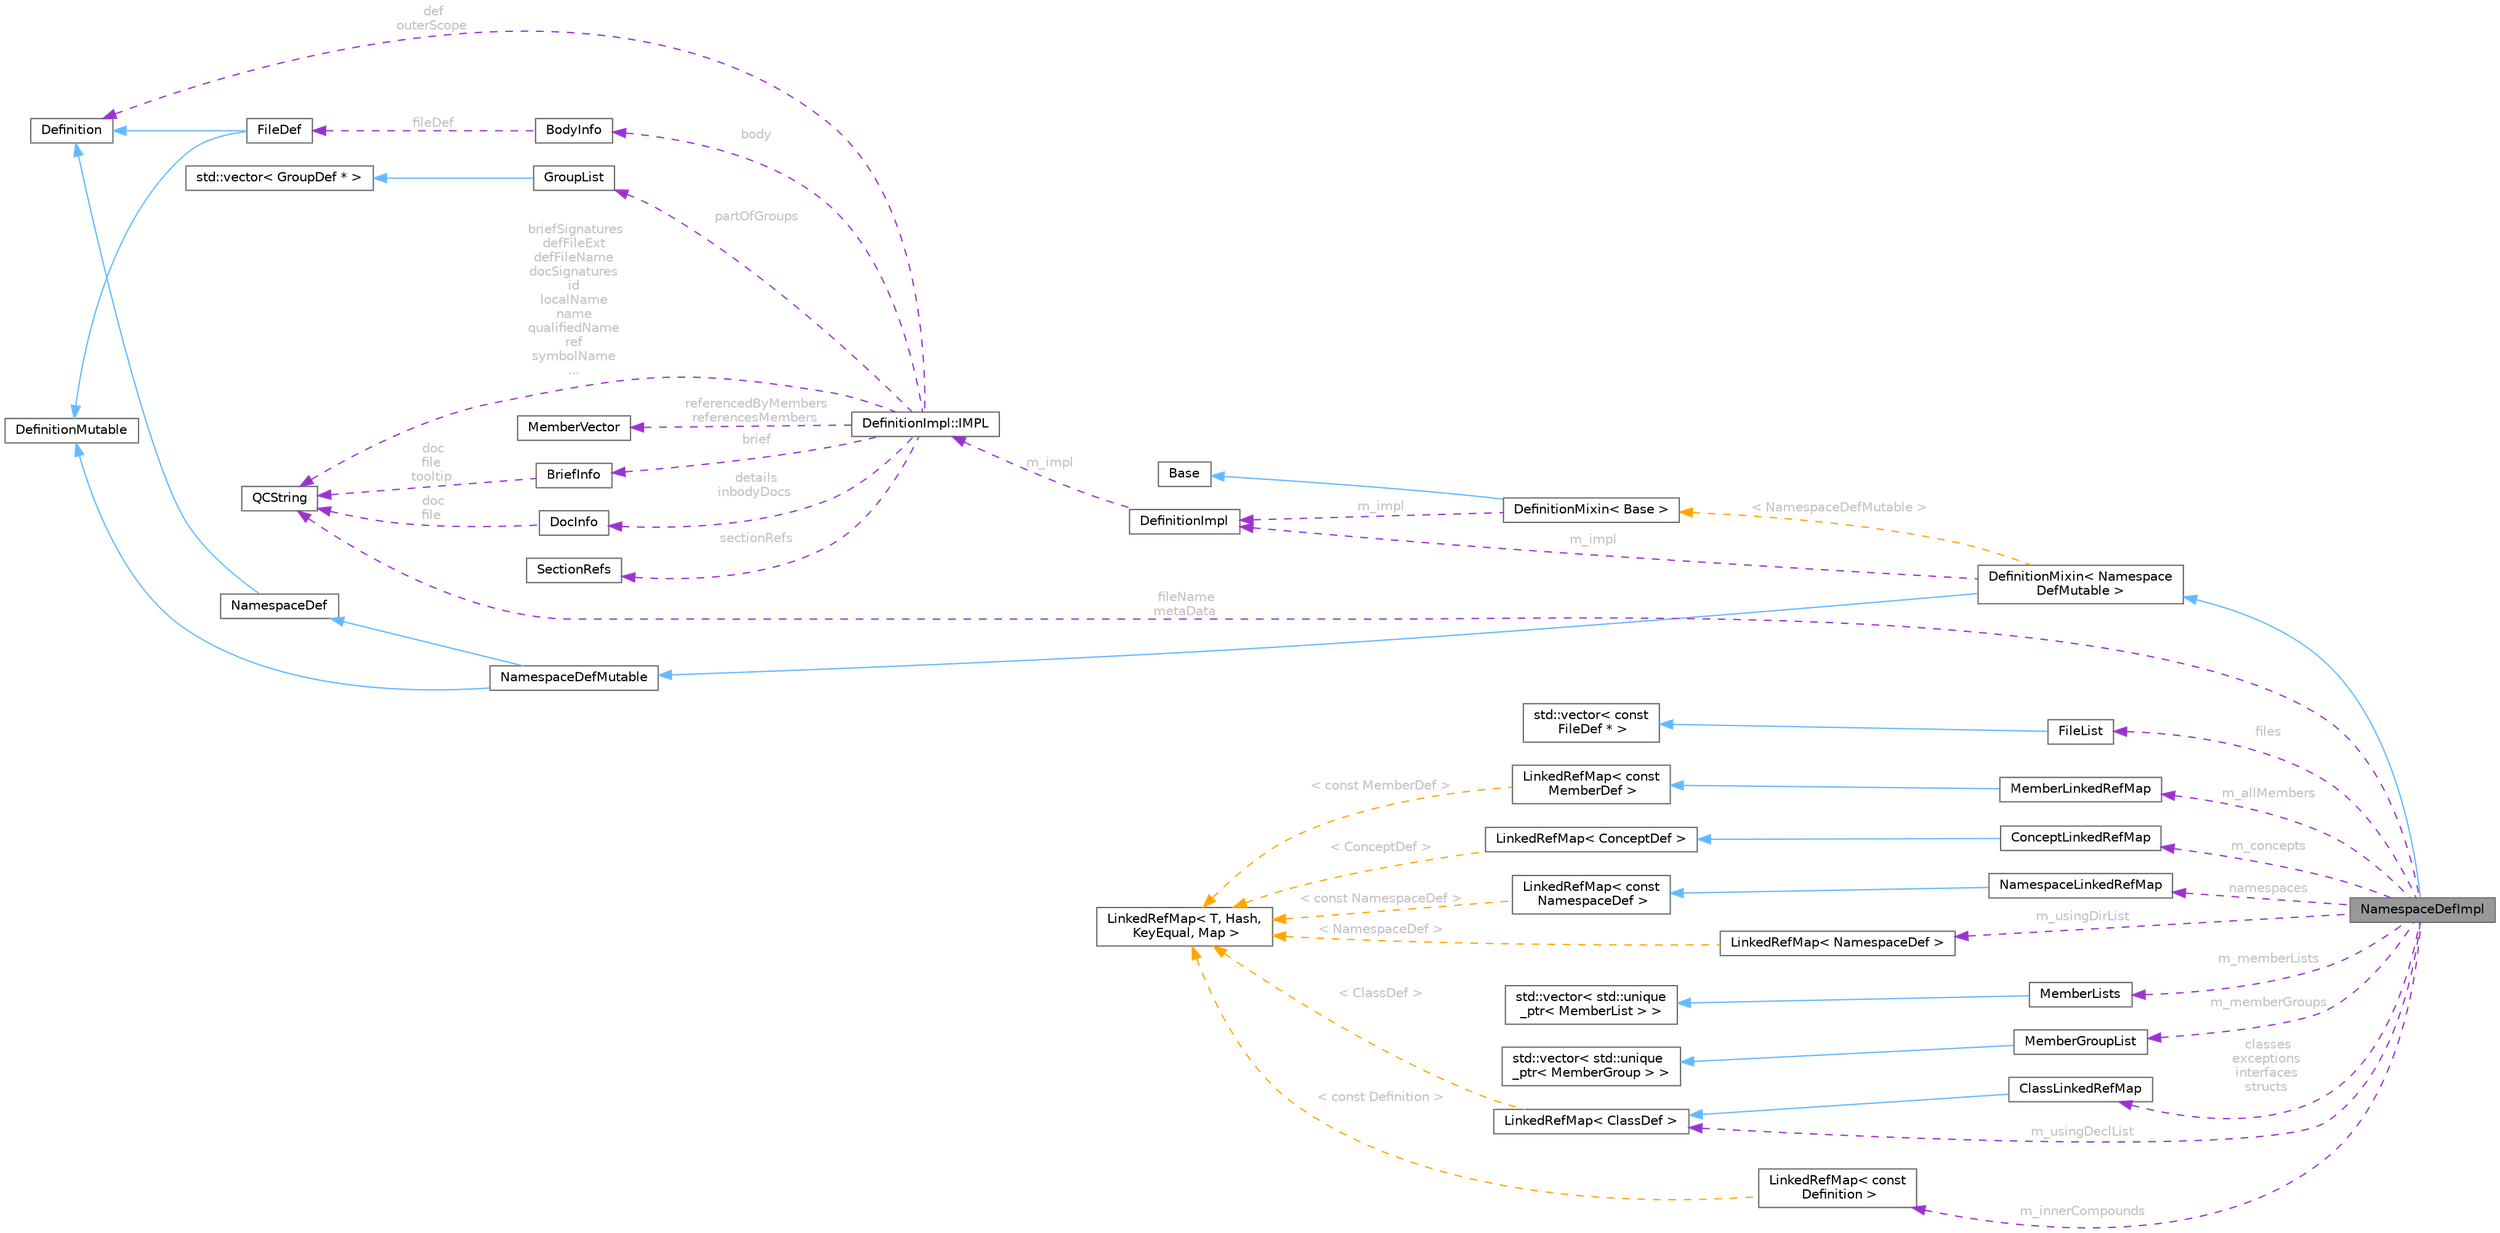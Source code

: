 digraph "NamespaceDefImpl"
{
 // INTERACTIVE_SVG=YES
 // LATEX_PDF_SIZE
  bgcolor="transparent";
  edge [fontname=Helvetica,fontsize=10,labelfontname=Helvetica,labelfontsize=10];
  node [fontname=Helvetica,fontsize=10,shape=box,height=0.2,width=0.4];
  rankdir="LR";
  Node1 [id="Node000001",label="NamespaceDefImpl",height=0.2,width=0.4,color="gray40", fillcolor="grey60", style="filled", fontcolor="black",tooltip=" "];
  Node2 -> Node1 [id="edge1_Node000001_Node000002",dir="back",color="steelblue1",style="solid",tooltip=" "];
  Node2 [id="Node000002",label="DefinitionMixin\< Namespace\lDefMutable \>",height=0.2,width=0.4,color="gray40", fillcolor="white", style="filled",URL="$dd/d10/class_definition_mixin.html",tooltip=" "];
  Node3 -> Node2 [id="edge2_Node000002_Node000003",dir="back",color="steelblue1",style="solid",tooltip=" "];
  Node3 [id="Node000003",label="NamespaceDefMutable",height=0.2,width=0.4,color="gray40", fillcolor="white", style="filled",URL="$dd/dd5/class_namespace_def_mutable.html",tooltip=" "];
  Node4 -> Node3 [id="edge3_Node000003_Node000004",dir="back",color="steelblue1",style="solid",tooltip=" "];
  Node4 [id="Node000004",label="DefinitionMutable",height=0.2,width=0.4,color="gray40", fillcolor="white", style="filled",URL="$d0/d46/class_definition_mutable.html",tooltip=" "];
  Node5 -> Node3 [id="edge4_Node000003_Node000005",dir="back",color="steelblue1",style="solid",tooltip=" "];
  Node5 [id="Node000005",label="NamespaceDef",height=0.2,width=0.4,color="gray40", fillcolor="white", style="filled",URL="$d0/d07/class_namespace_def.html",tooltip="An abstract interface of a namespace symbol."];
  Node6 -> Node5 [id="edge5_Node000005_Node000006",dir="back",color="steelblue1",style="solid",tooltip=" "];
  Node6 [id="Node000006",label="Definition",height=0.2,width=0.4,color="gray40", fillcolor="white", style="filled",URL="$d5/dcc/class_definition.html",tooltip="The common base class of all entity definitions found in the sources."];
  Node7 -> Node2 [id="edge6_Node000002_Node000007",dir="back",color="darkorchid3",style="dashed",tooltip=" ",label=" m_impl",fontcolor="grey" ];
  Node7 [id="Node000007",label="DefinitionImpl",height=0.2,width=0.4,color="gray40", fillcolor="white", style="filled",URL="$d3/ddf/class_definition_impl.html",tooltip=" "];
  Node8 -> Node7 [id="edge7_Node000007_Node000008",dir="back",color="darkorchid3",style="dashed",tooltip=" ",label=" m_impl",fontcolor="grey" ];
  Node8 [id="Node000008",label="DefinitionImpl::IMPL",height=0.2,width=0.4,color="gray40", fillcolor="white", style="filled",URL="$dd/d50/class_definition_impl_1_1_i_m_p_l.html",tooltip="Private data associated with a Symbol DefinitionImpl object."];
  Node6 -> Node8 [id="edge8_Node000008_Node000006",dir="back",color="darkorchid3",style="dashed",tooltip=" ",label=" def\nouterScope",fontcolor="grey" ];
  Node9 -> Node8 [id="edge9_Node000008_Node000009",dir="back",color="darkorchid3",style="dashed",tooltip=" ",label=" sectionRefs",fontcolor="grey" ];
  Node9 [id="Node000009",label="SectionRefs",height=0.2,width=0.4,color="gray40", fillcolor="white", style="filled",URL="$d1/df9/class_section_refs.html",tooltip="class that represents a list of constant references to sections."];
  Node10 -> Node8 [id="edge10_Node000008_Node000010",dir="back",color="darkorchid3",style="dashed",tooltip=" ",label=" partOfGroups",fontcolor="grey" ];
  Node10 [id="Node000010",label="GroupList",height=0.2,width=0.4,color="gray40", fillcolor="white", style="filled",URL="$d3/d3b/class_group_list.html",tooltip=" "];
  Node11 -> Node10 [id="edge11_Node000010_Node000011",dir="back",color="steelblue1",style="solid",tooltip=" "];
  Node11 [id="Node000011",label="std::vector\< GroupDef * \>",height=0.2,width=0.4,color="gray40", fillcolor="white", style="filled",tooltip=" "];
  Node12 -> Node8 [id="edge12_Node000008_Node000012",dir="back",color="darkorchid3",style="dashed",tooltip=" ",label=" details\ninbodyDocs",fontcolor="grey" ];
  Node12 [id="Node000012",label="DocInfo",height=0.2,width=0.4,color="gray40", fillcolor="white", style="filled",URL="$d7/dd5/struct_doc_info.html",tooltip="Data associated with a detailed description."];
  Node13 -> Node12 [id="edge13_Node000012_Node000013",dir="back",color="darkorchid3",style="dashed",tooltip=" ",label=" doc\nfile",fontcolor="grey" ];
  Node13 [id="Node000013",label="QCString",height=0.2,width=0.4,color="gray40", fillcolor="white", style="filled",URL="$d9/d45/class_q_c_string.html",tooltip="This is an alternative implementation of QCString."];
  Node14 -> Node8 [id="edge14_Node000008_Node000014",dir="back",color="darkorchid3",style="dashed",tooltip=" ",label=" brief",fontcolor="grey" ];
  Node14 [id="Node000014",label="BriefInfo",height=0.2,width=0.4,color="gray40", fillcolor="white", style="filled",URL="$d0/da7/struct_brief_info.html",tooltip="Data associated with a brief description."];
  Node13 -> Node14 [id="edge15_Node000014_Node000013",dir="back",color="darkorchid3",style="dashed",tooltip=" ",label=" doc\nfile\ntooltip",fontcolor="grey" ];
  Node15 -> Node8 [id="edge16_Node000008_Node000015",dir="back",color="darkorchid3",style="dashed",tooltip=" ",label=" body",fontcolor="grey" ];
  Node15 [id="Node000015",label="BodyInfo",height=0.2,width=0.4,color="gray40", fillcolor="white", style="filled",URL="$db/dab/struct_body_info.html",tooltip="Data associated with description found in the body."];
  Node16 -> Node15 [id="edge17_Node000015_Node000016",dir="back",color="darkorchid3",style="dashed",tooltip=" ",label=" fileDef",fontcolor="grey" ];
  Node16 [id="Node000016",label="FileDef",height=0.2,width=0.4,color="gray40", fillcolor="white", style="filled",URL="$de/db0/class_file_def.html",tooltip="A model of a file symbol."];
  Node4 -> Node16 [id="edge18_Node000016_Node000004",dir="back",color="steelblue1",style="solid",tooltip=" "];
  Node6 -> Node16 [id="edge19_Node000016_Node000006",dir="back",color="steelblue1",style="solid",tooltip=" "];
  Node13 -> Node8 [id="edge20_Node000008_Node000013",dir="back",color="darkorchid3",style="dashed",tooltip=" ",label=" briefSignatures\ndefFileExt\ndefFileName\ndocSignatures\nid\nlocalName\nname\nqualifiedName\nref\nsymbolName\n...",fontcolor="grey" ];
  Node17 -> Node8 [id="edge21_Node000008_Node000017",dir="back",color="darkorchid3",style="dashed",tooltip=" ",label=" referencedByMembers\nreferencesMembers",fontcolor="grey" ];
  Node17 [id="Node000017",label="MemberVector",height=0.2,width=0.4,color="gray40", fillcolor="white", style="filled",URL="$d1/d7d/class_member_vector.html",tooltip="A vector of MemberDef object."];
  Node18 -> Node2 [id="edge22_Node000002_Node000018",dir="back",color="orange",style="dashed",tooltip=" ",label=" \< NamespaceDefMutable \>",fontcolor="grey" ];
  Node18 [id="Node000018",label="DefinitionMixin\< Base \>",height=0.2,width=0.4,color="gray40", fillcolor="white", style="filled",URL="$dd/d10/class_definition_mixin.html",tooltip=" "];
  Node19 -> Node18 [id="edge23_Node000018_Node000019",dir="back",color="steelblue1",style="solid",tooltip=" "];
  Node19 [id="Node000019",label="Base",height=0.2,width=0.4,color="gray40", fillcolor="white", style="filled",tooltip=" "];
  Node7 -> Node18 [id="edge24_Node000018_Node000007",dir="back",color="darkorchid3",style="dashed",tooltip=" ",label=" m_impl",fontcolor="grey" ];
  Node13 -> Node1 [id="edge25_Node000001_Node000013",dir="back",color="darkorchid3",style="dashed",tooltip=" ",label=" fileName\nmetaData",fontcolor="grey" ];
  Node20 -> Node1 [id="edge26_Node000001_Node000020",dir="back",color="darkorchid3",style="dashed",tooltip=" ",label=" files",fontcolor="grey" ];
  Node20 [id="Node000020",label="FileList",height=0.2,width=0.4,color="gray40", fillcolor="white", style="filled",URL="$d0/d18/class_file_list.html",tooltip=" "];
  Node21 -> Node20 [id="edge27_Node000020_Node000021",dir="back",color="steelblue1",style="solid",tooltip=" "];
  Node21 [id="Node000021",label="std::vector\< const\l FileDef * \>",height=0.2,width=0.4,color="gray40", fillcolor="white", style="filled",tooltip=" "];
  Node22 -> Node1 [id="edge28_Node000001_Node000022",dir="back",color="darkorchid3",style="dashed",tooltip=" ",label=" m_usingDirList",fontcolor="grey" ];
  Node22 [id="Node000022",label="LinkedRefMap\< NamespaceDef \>",height=0.2,width=0.4,color="gray40", fillcolor="white", style="filled",URL="$d2/db7/class_linked_ref_map.html",tooltip=" "];
  Node23 -> Node22 [id="edge29_Node000022_Node000023",dir="back",color="orange",style="dashed",tooltip=" ",label=" \< NamespaceDef \>",fontcolor="grey" ];
  Node23 [id="Node000023",label="LinkedRefMap\< T, Hash,\l KeyEqual, Map \>",height=0.2,width=0.4,color="gray40", fillcolor="white", style="filled",URL="$d2/db7/class_linked_ref_map.html",tooltip="Container class representing a vector of objects with keys."];
  Node24 -> Node1 [id="edge30_Node000001_Node000024",dir="back",color="darkorchid3",style="dashed",tooltip=" ",label=" m_usingDeclList",fontcolor="grey" ];
  Node24 [id="Node000024",label="LinkedRefMap\< ClassDef \>",height=0.2,width=0.4,color="gray40", fillcolor="white", style="filled",URL="$d2/db7/class_linked_ref_map.html",tooltip=" "];
  Node23 -> Node24 [id="edge31_Node000024_Node000023",dir="back",color="orange",style="dashed",tooltip=" ",label=" \< ClassDef \>",fontcolor="grey" ];
  Node25 -> Node1 [id="edge32_Node000001_Node000025",dir="back",color="darkorchid3",style="dashed",tooltip=" ",label=" m_innerCompounds",fontcolor="grey" ];
  Node25 [id="Node000025",label="LinkedRefMap\< const\l Definition \>",height=0.2,width=0.4,color="gray40", fillcolor="white", style="filled",URL="$d2/db7/class_linked_ref_map.html",tooltip=" "];
  Node23 -> Node25 [id="edge33_Node000025_Node000023",dir="back",color="orange",style="dashed",tooltip=" ",label=" \< const Definition \>",fontcolor="grey" ];
  Node26 -> Node1 [id="edge34_Node000001_Node000026",dir="back",color="darkorchid3",style="dashed",tooltip=" ",label=" m_allMembers",fontcolor="grey" ];
  Node26 [id="Node000026",label="MemberLinkedRefMap",height=0.2,width=0.4,color="gray40", fillcolor="white", style="filled",URL="$dc/d77/class_member_linked_ref_map.html",tooltip=" "];
  Node27 -> Node26 [id="edge35_Node000026_Node000027",dir="back",color="steelblue1",style="solid",tooltip=" "];
  Node27 [id="Node000027",label="LinkedRefMap\< const\l MemberDef \>",height=0.2,width=0.4,color="gray40", fillcolor="white", style="filled",URL="$d2/db7/class_linked_ref_map.html",tooltip=" "];
  Node23 -> Node27 [id="edge36_Node000027_Node000023",dir="back",color="orange",style="dashed",tooltip=" ",label=" \< const MemberDef \>",fontcolor="grey" ];
  Node28 -> Node1 [id="edge37_Node000001_Node000028",dir="back",color="darkorchid3",style="dashed",tooltip=" ",label=" m_memberLists",fontcolor="grey" ];
  Node28 [id="Node000028",label="MemberLists",height=0.2,width=0.4,color="gray40", fillcolor="white", style="filled",URL="$dd/d5a/class_member_lists.html",tooltip=" "];
  Node29 -> Node28 [id="edge38_Node000028_Node000029",dir="back",color="steelblue1",style="solid",tooltip=" "];
  Node29 [id="Node000029",label="std::vector\< std::unique\l_ptr\< MemberList \> \>",height=0.2,width=0.4,color="gray40", fillcolor="white", style="filled",tooltip=" "];
  Node30 -> Node1 [id="edge39_Node000001_Node000030",dir="back",color="darkorchid3",style="dashed",tooltip=" ",label=" m_memberGroups",fontcolor="grey" ];
  Node30 [id="Node000030",label="MemberGroupList",height=0.2,width=0.4,color="gray40", fillcolor="white", style="filled",URL="$df/d11/class_member_group_list.html",tooltip=" "];
  Node31 -> Node30 [id="edge40_Node000030_Node000031",dir="back",color="steelblue1",style="solid",tooltip=" "];
  Node31 [id="Node000031",label="std::vector\< std::unique\l_ptr\< MemberGroup \> \>",height=0.2,width=0.4,color="gray40", fillcolor="white", style="filled",tooltip=" "];
  Node32 -> Node1 [id="edge41_Node000001_Node000032",dir="back",color="darkorchid3",style="dashed",tooltip=" ",label=" classes\nexceptions\ninterfaces\nstructs",fontcolor="grey" ];
  Node32 [id="Node000032",label="ClassLinkedRefMap",height=0.2,width=0.4,color="gray40", fillcolor="white", style="filled",URL="$da/d08/class_class_linked_ref_map.html",tooltip=" "];
  Node24 -> Node32 [id="edge42_Node000032_Node000024",dir="back",color="steelblue1",style="solid",tooltip=" "];
  Node33 -> Node1 [id="edge43_Node000001_Node000033",dir="back",color="darkorchid3",style="dashed",tooltip=" ",label=" m_concepts",fontcolor="grey" ];
  Node33 [id="Node000033",label="ConceptLinkedRefMap",height=0.2,width=0.4,color="gray40", fillcolor="white", style="filled",URL="$d4/daa/class_concept_linked_ref_map.html",tooltip=" "];
  Node34 -> Node33 [id="edge44_Node000033_Node000034",dir="back",color="steelblue1",style="solid",tooltip=" "];
  Node34 [id="Node000034",label="LinkedRefMap\< ConceptDef \>",height=0.2,width=0.4,color="gray40", fillcolor="white", style="filled",URL="$d2/db7/class_linked_ref_map.html",tooltip=" "];
  Node23 -> Node34 [id="edge45_Node000034_Node000023",dir="back",color="orange",style="dashed",tooltip=" ",label=" \< ConceptDef \>",fontcolor="grey" ];
  Node35 -> Node1 [id="edge46_Node000001_Node000035",dir="back",color="darkorchid3",style="dashed",tooltip=" ",label=" namespaces",fontcolor="grey" ];
  Node35 [id="Node000035",label="NamespaceLinkedRefMap",height=0.2,width=0.4,color="gray40", fillcolor="white", style="filled",URL="$da/df0/class_namespace_linked_ref_map.html",tooltip=" "];
  Node36 -> Node35 [id="edge47_Node000035_Node000036",dir="back",color="steelblue1",style="solid",tooltip=" "];
  Node36 [id="Node000036",label="LinkedRefMap\< const\l NamespaceDef \>",height=0.2,width=0.4,color="gray40", fillcolor="white", style="filled",URL="$d2/db7/class_linked_ref_map.html",tooltip=" "];
  Node23 -> Node36 [id="edge48_Node000036_Node000023",dir="back",color="orange",style="dashed",tooltip=" ",label=" \< const NamespaceDef \>",fontcolor="grey" ];
}

